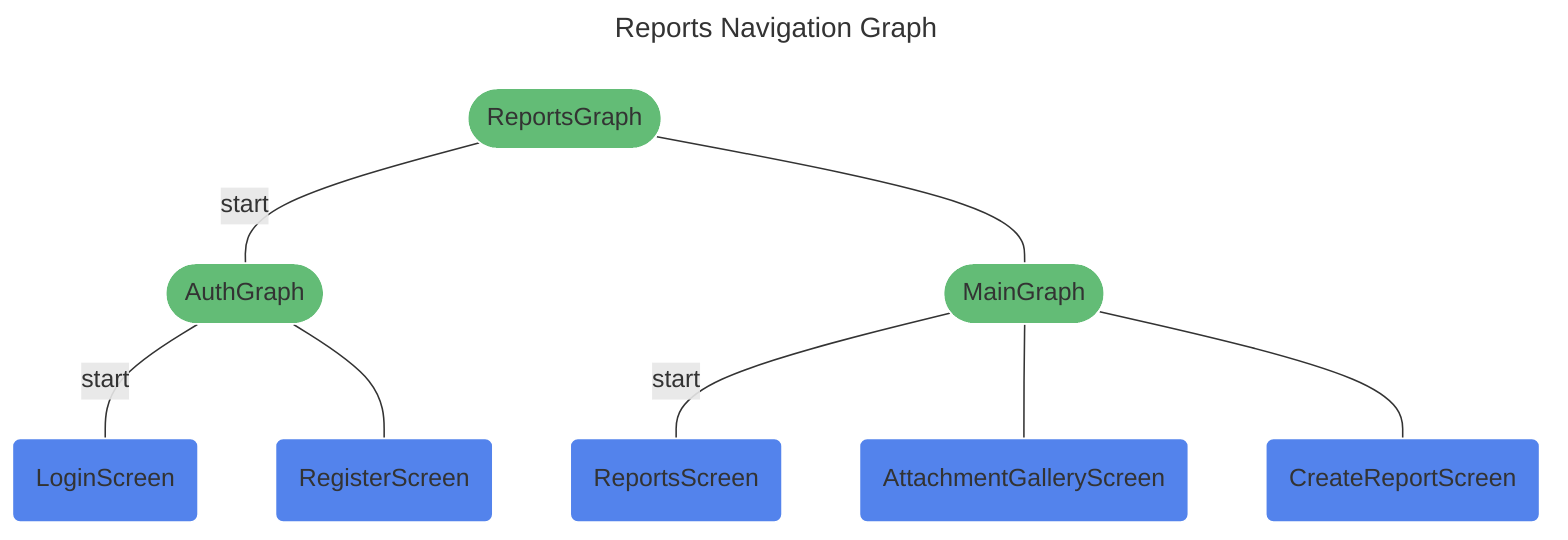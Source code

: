 ---
title: Reports Navigation Graph
---
%%{init: {'theme':'base', 'themeVariables': { 'primaryTextColor': '#fff' }}%%
graph TD
reports(["ReportsGraph"]) -- "start" --- auth(["AuthGraph"])
reports(["ReportsGraph"]) --- main(["MainGraph"])
auth(["AuthGraph"]) -- "start" --- Login("LoginScreen")
auth(["AuthGraph"]) --- Register("RegisterScreen")
main(["MainGraph"]) -- "start" --- Reports("ReportsScreen")
main(["MainGraph"]) --- AttachmentGallery("AttachmentGalleryScreen")
main(["MainGraph"]) --- CreateReport("CreateReportScreen")


classDef destination fill:#5383EC,stroke:#ffffff;
class Login,Register,AttachmentGallery,CreateReport,Reports destination;
classDef navgraph fill:#63BC76,stroke:#ffffff;
class auth,main,reports,auth,main navgraph;